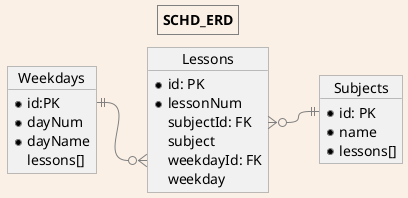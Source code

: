 @startuml schd_erd
'https://plantuml.com/object-diagram
'Opt+D to Preview

<style>
    document {
        BackGroundColor Linen
    }
    root {
        FontColor #?black:white
        LineColor gray
    }
</style>

title SCHD_ERD

object Lessons {
    *id: PK
    *lessonNum
    subjectId: FK
    subject
    weekdayId: FK
    weekday
}

object Subjects {
    *id: PK
    *name
    *lessons[]
}

object Weekdays {
    *id:PK
    *dayNum
    *dayName
    lessons[]
}


Subjects::id ||-l-o{ Lessons::subjectId
Weekdays::id ||-r-o{ Lessons::weekdayId

@enduml
